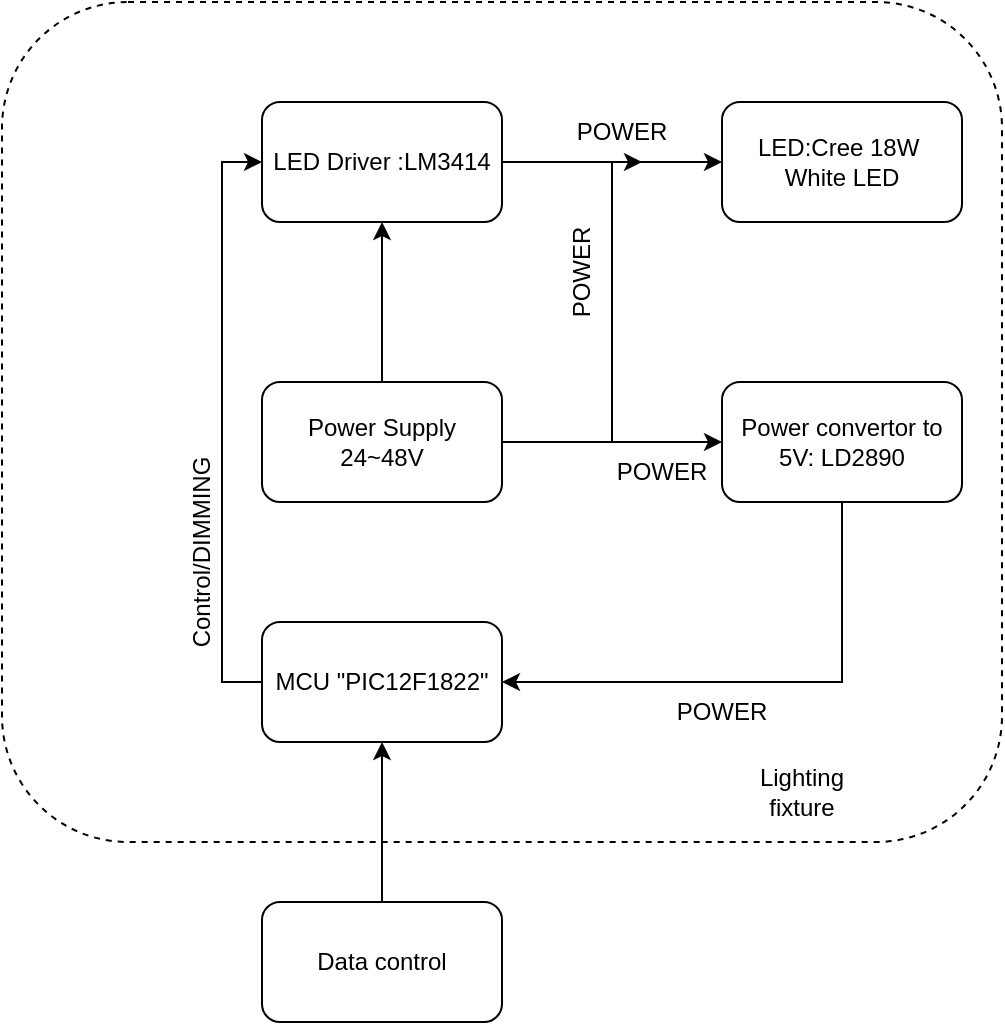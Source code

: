 <mxfile version="21.2.1" type="github">
  <diagram name="Page-1" id="7e0a89b8-554c-2b80-1dc8-d5c74ca68de4">
    <mxGraphModel dx="1434" dy="764" grid="1" gridSize="10" guides="1" tooltips="1" connect="1" arrows="1" fold="1" page="1" pageScale="1" pageWidth="1100" pageHeight="850" background="none" math="0" shadow="0">
      <root>
        <mxCell id="0" />
        <mxCell id="1" parent="0" />
        <mxCell id="qEQ5dUW3dwCLOKe3OVkb-18" value="" style="rounded=1;whiteSpace=wrap;html=1;dashed=1;" vertex="1" parent="1">
          <mxGeometry x="270" y="230" width="500" height="420" as="geometry" />
        </mxCell>
        <mxCell id="qEQ5dUW3dwCLOKe3OVkb-4" style="edgeStyle=orthogonalEdgeStyle;rounded=0;orthogonalLoop=1;jettySize=auto;html=1;" edge="1" parent="1" source="qEQ5dUW3dwCLOKe3OVkb-1" target="qEQ5dUW3dwCLOKe3OVkb-2">
          <mxGeometry relative="1" as="geometry" />
        </mxCell>
        <mxCell id="qEQ5dUW3dwCLOKe3OVkb-6" style="edgeStyle=orthogonalEdgeStyle;rounded=0;orthogonalLoop=1;jettySize=auto;html=1;entryX=0;entryY=0.5;entryDx=0;entryDy=0;" edge="1" parent="1" source="qEQ5dUW3dwCLOKe3OVkb-1" target="qEQ5dUW3dwCLOKe3OVkb-5">
          <mxGeometry relative="1" as="geometry">
            <mxPoint x="460" y="310" as="targetPoint" />
            <Array as="points">
              <mxPoint x="575" y="450" />
              <mxPoint x="575" y="310" />
            </Array>
          </mxGeometry>
        </mxCell>
        <mxCell id="qEQ5dUW3dwCLOKe3OVkb-8" style="edgeStyle=orthogonalEdgeStyle;rounded=0;orthogonalLoop=1;jettySize=auto;html=1;entryX=0.5;entryY=1;entryDx=0;entryDy=0;" edge="1" parent="1" source="qEQ5dUW3dwCLOKe3OVkb-1" target="qEQ5dUW3dwCLOKe3OVkb-3">
          <mxGeometry relative="1" as="geometry" />
        </mxCell>
        <mxCell id="qEQ5dUW3dwCLOKe3OVkb-1" value="Power Supply 24~48V" style="rounded=1;whiteSpace=wrap;html=1;" vertex="1" parent="1">
          <mxGeometry x="400" y="420" width="120" height="60" as="geometry" />
        </mxCell>
        <mxCell id="qEQ5dUW3dwCLOKe3OVkb-11" style="edgeStyle=orthogonalEdgeStyle;rounded=0;orthogonalLoop=1;jettySize=auto;html=1;entryX=1;entryY=0.5;entryDx=0;entryDy=0;" edge="1" parent="1" source="qEQ5dUW3dwCLOKe3OVkb-2" target="qEQ5dUW3dwCLOKe3OVkb-10">
          <mxGeometry relative="1" as="geometry">
            <mxPoint x="670" y="550" as="targetPoint" />
            <Array as="points">
              <mxPoint x="690" y="570" />
            </Array>
          </mxGeometry>
        </mxCell>
        <mxCell id="qEQ5dUW3dwCLOKe3OVkb-2" value="Power convertor to 5V: LD2890" style="rounded=1;whiteSpace=wrap;html=1;" vertex="1" parent="1">
          <mxGeometry x="630" y="420" width="120" height="60" as="geometry" />
        </mxCell>
        <mxCell id="qEQ5dUW3dwCLOKe3OVkb-9" style="edgeStyle=orthogonalEdgeStyle;rounded=0;orthogonalLoop=1;jettySize=auto;html=1;" edge="1" parent="1" source="qEQ5dUW3dwCLOKe3OVkb-3">
          <mxGeometry relative="1" as="geometry">
            <mxPoint x="590" y="310" as="targetPoint" />
          </mxGeometry>
        </mxCell>
        <mxCell id="qEQ5dUW3dwCLOKe3OVkb-3" value="LED Driver :LM3414" style="rounded=1;whiteSpace=wrap;html=1;" vertex="1" parent="1">
          <mxGeometry x="400" y="280" width="120" height="60" as="geometry" />
        </mxCell>
        <mxCell id="qEQ5dUW3dwCLOKe3OVkb-5" value="LED:Cree 18W&amp;nbsp; White LED" style="rounded=1;whiteSpace=wrap;html=1;" vertex="1" parent="1">
          <mxGeometry x="630" y="280" width="120" height="60" as="geometry" />
        </mxCell>
        <mxCell id="qEQ5dUW3dwCLOKe3OVkb-12" style="edgeStyle=orthogonalEdgeStyle;rounded=0;orthogonalLoop=1;jettySize=auto;html=1;entryX=0;entryY=0.5;entryDx=0;entryDy=0;" edge="1" parent="1" source="qEQ5dUW3dwCLOKe3OVkb-10" target="qEQ5dUW3dwCLOKe3OVkb-3">
          <mxGeometry relative="1" as="geometry">
            <mxPoint x="330" y="310" as="targetPoint" />
            <Array as="points">
              <mxPoint x="380" y="570" />
              <mxPoint x="380" y="310" />
            </Array>
          </mxGeometry>
        </mxCell>
        <mxCell id="qEQ5dUW3dwCLOKe3OVkb-10" value="MCU &quot;PIC12F1822&quot;" style="rounded=1;whiteSpace=wrap;html=1;" vertex="1" parent="1">
          <mxGeometry x="400" y="540" width="120" height="60" as="geometry" />
        </mxCell>
        <mxCell id="qEQ5dUW3dwCLOKe3OVkb-13" value="Control/DIMMING" style="text;html=1;strokeColor=none;fillColor=none;align=center;verticalAlign=middle;whiteSpace=wrap;rounded=0;rotation=-90;" vertex="1" parent="1">
          <mxGeometry x="340" y="490" width="60" height="30" as="geometry" />
        </mxCell>
        <mxCell id="qEQ5dUW3dwCLOKe3OVkb-14" value="POWER" style="text;html=1;strokeColor=none;fillColor=none;align=center;verticalAlign=middle;whiteSpace=wrap;rounded=0;" vertex="1" parent="1">
          <mxGeometry x="550" y="280" width="60" height="30" as="geometry" />
        </mxCell>
        <mxCell id="qEQ5dUW3dwCLOKe3OVkb-15" value="POWER" style="text;html=1;strokeColor=none;fillColor=none;align=center;verticalAlign=middle;whiteSpace=wrap;rounded=0;" vertex="1" parent="1">
          <mxGeometry x="570" y="450" width="60" height="30" as="geometry" />
        </mxCell>
        <mxCell id="qEQ5dUW3dwCLOKe3OVkb-16" value="POWER" style="text;html=1;strokeColor=none;fillColor=none;align=center;verticalAlign=middle;whiteSpace=wrap;rounded=0;rotation=-90;" vertex="1" parent="1">
          <mxGeometry x="530" y="350" width="60" height="30" as="geometry" />
        </mxCell>
        <mxCell id="qEQ5dUW3dwCLOKe3OVkb-17" value="POWER" style="text;html=1;strokeColor=none;fillColor=none;align=center;verticalAlign=middle;whiteSpace=wrap;rounded=0;" vertex="1" parent="1">
          <mxGeometry x="600" y="570" width="60" height="30" as="geometry" />
        </mxCell>
        <mxCell id="qEQ5dUW3dwCLOKe3OVkb-19" value="Lighting fixture" style="text;html=1;strokeColor=none;fillColor=none;align=center;verticalAlign=middle;whiteSpace=wrap;rounded=0;" vertex="1" parent="1">
          <mxGeometry x="640" y="610" width="60" height="30" as="geometry" />
        </mxCell>
        <mxCell id="qEQ5dUW3dwCLOKe3OVkb-22" style="edgeStyle=orthogonalEdgeStyle;rounded=0;orthogonalLoop=1;jettySize=auto;html=1;entryX=0.5;entryY=1;entryDx=0;entryDy=0;" edge="1" parent="1" source="qEQ5dUW3dwCLOKe3OVkb-20" target="qEQ5dUW3dwCLOKe3OVkb-10">
          <mxGeometry relative="1" as="geometry" />
        </mxCell>
        <mxCell id="qEQ5dUW3dwCLOKe3OVkb-20" value="Data control" style="rounded=1;whiteSpace=wrap;html=1;" vertex="1" parent="1">
          <mxGeometry x="400" y="680" width="120" height="60" as="geometry" />
        </mxCell>
      </root>
    </mxGraphModel>
  </diagram>
</mxfile>
